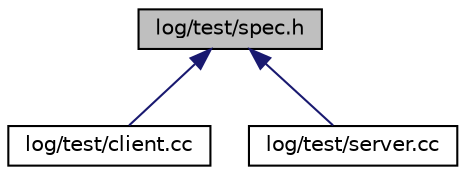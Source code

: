 digraph "log/test/spec.h"
{
 // LATEX_PDF_SIZE
  edge [fontname="Helvetica",fontsize="10",labelfontname="Helvetica",labelfontsize="10"];
  node [fontname="Helvetica",fontsize="10",shape=record];
  Node1 [label="log/test/spec.h",height=0.2,width=0.4,color="black", fillcolor="grey75", style="filled", fontcolor="black",tooltip=" "];
  Node1 -> Node2 [dir="back",color="midnightblue",fontsize="10",style="solid",fontname="Helvetica"];
  Node2 [label="log/test/client.cc",height=0.2,width=0.4,color="black", fillcolor="white", style="filled",URL="$client_8cc.html",tooltip=" "];
  Node1 -> Node3 [dir="back",color="midnightblue",fontsize="10",style="solid",fontname="Helvetica"];
  Node3 [label="log/test/server.cc",height=0.2,width=0.4,color="black", fillcolor="white", style="filled",URL="$server_8cc.html",tooltip=" "];
}
